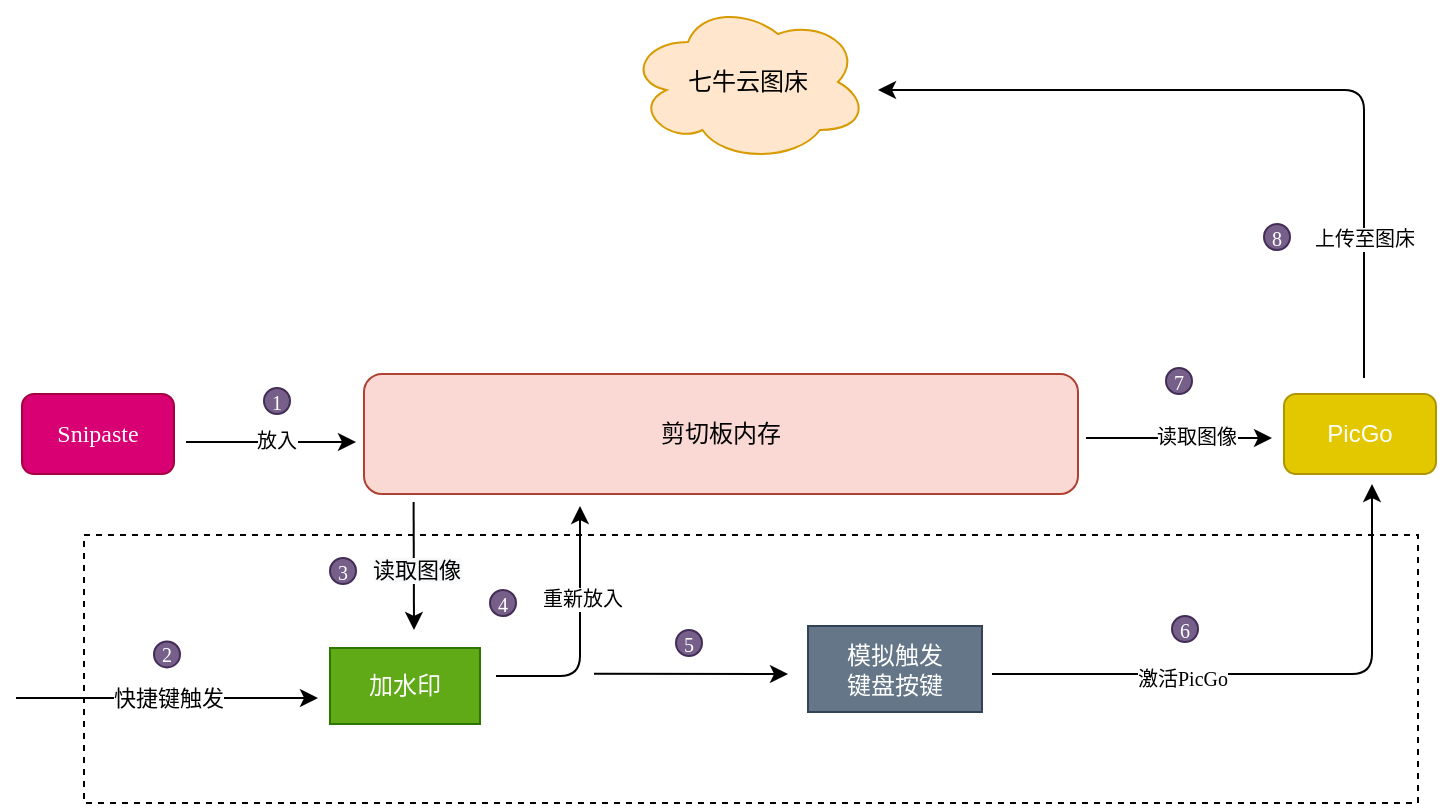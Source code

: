 <mxfile version="14.0.1" type="github">
  <diagram id="9EPRMHHGPWl3nRBeZFGM" name="Page-1">
    <mxGraphModel dx="1912" dy="958" grid="0" gridSize="10" guides="1" tooltips="1" connect="1" arrows="1" fold="1" page="1" pageScale="1" pageWidth="827" pageHeight="1169" math="0" shadow="0">
      <root>
        <mxCell id="0" />
        <mxCell id="1" parent="0" />
        <mxCell id="vNnWRsFa1u5QVLLPsR_M-49" value="" style="rounded=0;whiteSpace=wrap;html=1;fillColor=none;fontFamily=Times New Roman;fontSize=10;dashed=1;" vertex="1" parent="1">
          <mxGeometry x="76" y="380.5" width="667" height="134" as="geometry" />
        </mxCell>
        <mxCell id="vNnWRsFa1u5QVLLPsR_M-3" value="Snipaste" style="rounded=1;whiteSpace=wrap;html=1;fontFamily=Comic Sans MS;fillColor=#d80073;strokeColor=#A50040;fontColor=#ffffff;" vertex="1" parent="1">
          <mxGeometry x="45" y="310" width="76" height="40" as="geometry" />
        </mxCell>
        <mxCell id="vNnWRsFa1u5QVLLPsR_M-4" value="PicGo" style="rounded=1;whiteSpace=wrap;html=1;fillColor=#e3c800;strokeColor=#B09500;fontColor=#ffffff;" vertex="1" parent="1">
          <mxGeometry x="676" y="310" width="76" height="40" as="geometry" />
        </mxCell>
        <mxCell id="vNnWRsFa1u5QVLLPsR_M-8" value="七牛云图床" style="ellipse;shape=cloud;whiteSpace=wrap;html=1;fontFamily=Times New Roman;fillColor=#ffe6cc;strokeColor=#d79b00;" vertex="1" parent="1">
          <mxGeometry x="348" y="114" width="120" height="80" as="geometry" />
        </mxCell>
        <mxCell id="vNnWRsFa1u5QVLLPsR_M-14" value="剪切板内存" style="rounded=1;whiteSpace=wrap;html=1;fillColor=#fad9d5;fontFamily=Times New Roman;strokeColor=#ae4132;" vertex="1" parent="1">
          <mxGeometry x="216" y="300" width="357" height="60" as="geometry" />
        </mxCell>
        <mxCell id="vNnWRsFa1u5QVLLPsR_M-15" value="&lt;font face=&quot;Comic Sans MS&quot;&gt;加水印&lt;/font&gt;" style="rounded=0;whiteSpace=wrap;html=1;fillColor=#60a917;fontFamily=Times New Roman;strokeColor=#2D7600;fontColor=#ffffff;" vertex="1" parent="1">
          <mxGeometry x="199" y="437" width="75" height="38" as="geometry" />
        </mxCell>
        <mxCell id="vNnWRsFa1u5QVLLPsR_M-16" value="" style="endArrow=classic;html=1;fontFamily=Times New Roman;" edge="1" parent="1">
          <mxGeometry width="50" height="50" relative="1" as="geometry">
            <mxPoint x="240.8" y="364" as="sourcePoint" />
            <mxPoint x="241" y="428" as="targetPoint" />
          </mxGeometry>
        </mxCell>
        <mxCell id="vNnWRsFa1u5QVLLPsR_M-40" value="&lt;span style=&quot;font-size: 11px ; background-color: rgb(248 , 249 , 250)&quot;&gt;读取图像&lt;/span&gt;" style="edgeLabel;html=1;align=center;verticalAlign=middle;resizable=0;points=[];fontSize=10;fontFamily=Times New Roman;" vertex="1" connectable="0" parent="vNnWRsFa1u5QVLLPsR_M-16">
          <mxGeometry x="-0.125" y="-1" relative="1" as="geometry">
            <mxPoint x="2.11" y="6" as="offset" />
          </mxGeometry>
        </mxCell>
        <mxCell id="vNnWRsFa1u5QVLLPsR_M-19" value="" style="endArrow=classic;html=1;fontFamily=Times New Roman;" edge="1" parent="1">
          <mxGeometry width="50" height="50" relative="1" as="geometry">
            <mxPoint x="282" y="451" as="sourcePoint" />
            <mxPoint x="324" y="366" as="targetPoint" />
            <Array as="points">
              <mxPoint x="324" y="451" />
            </Array>
          </mxGeometry>
        </mxCell>
        <mxCell id="vNnWRsFa1u5QVLLPsR_M-39" value="重新放入" style="edgeLabel;html=1;align=center;verticalAlign=middle;resizable=0;points=[];fontSize=10;fontFamily=Times New Roman;" vertex="1" connectable="0" parent="vNnWRsFa1u5QVLLPsR_M-19">
          <mxGeometry x="0.286" y="-1" relative="1" as="geometry">
            <mxPoint as="offset" />
          </mxGeometry>
        </mxCell>
        <mxCell id="vNnWRsFa1u5QVLLPsR_M-20" value="模拟触发&lt;br&gt;键盘按键" style="rounded=0;whiteSpace=wrap;html=1;fillColor=#647687;fontFamily=Times New Roman;strokeColor=#314354;fontColor=#ffffff;" vertex="1" parent="1">
          <mxGeometry x="438" y="426" width="87" height="43" as="geometry" />
        </mxCell>
        <mxCell id="vNnWRsFa1u5QVLLPsR_M-22" value="" style="endArrow=classic;html=1;fontFamily=Times New Roman;" edge="1" parent="1">
          <mxGeometry width="50" height="50" relative="1" as="geometry">
            <mxPoint x="530" y="450" as="sourcePoint" />
            <mxPoint x="720" y="355" as="targetPoint" />
            <Array as="points">
              <mxPoint x="720" y="450" />
            </Array>
          </mxGeometry>
        </mxCell>
        <mxCell id="vNnWRsFa1u5QVLLPsR_M-43" value="激活PicGo" style="edgeLabel;html=1;align=center;verticalAlign=middle;resizable=0;points=[];fontSize=10;fontFamily=Times New Roman;" vertex="1" connectable="0" parent="vNnWRsFa1u5QVLLPsR_M-22">
          <mxGeometry x="-0.336" y="-2" relative="1" as="geometry">
            <mxPoint as="offset" />
          </mxGeometry>
        </mxCell>
        <mxCell id="vNnWRsFa1u5QVLLPsR_M-23" value="" style="endArrow=classic;html=1;fontFamily=Times New Roman;" edge="1" parent="1">
          <mxGeometry width="50" height="50" relative="1" as="geometry">
            <mxPoint x="331" y="449.83" as="sourcePoint" />
            <mxPoint x="428" y="450" as="targetPoint" />
          </mxGeometry>
        </mxCell>
        <mxCell id="vNnWRsFa1u5QVLLPsR_M-26" value="1" style="ellipse;whiteSpace=wrap;html=1;aspect=fixed;fillColor=#76608a;fontFamily=Times New Roman;fontSize=10;strokeColor=#432D57;fontColor=#ffffff;" vertex="1" parent="1">
          <mxGeometry x="166" y="307" width="13" height="13" as="geometry" />
        </mxCell>
        <mxCell id="vNnWRsFa1u5QVLLPsR_M-27" value="3" style="ellipse;whiteSpace=wrap;html=1;aspect=fixed;fillColor=#76608a;fontFamily=Times New Roman;fontSize=10;strokeColor=#432D57;fontColor=#ffffff;" vertex="1" parent="1">
          <mxGeometry x="199" y="392" width="13" height="13" as="geometry" />
        </mxCell>
        <mxCell id="vNnWRsFa1u5QVLLPsR_M-29" value="4" style="ellipse;whiteSpace=wrap;html=1;aspect=fixed;fillColor=#76608a;fontFamily=Times New Roman;fontSize=10;strokeColor=#432D57;fontColor=#ffffff;" vertex="1" parent="1">
          <mxGeometry x="279" y="408" width="13" height="13" as="geometry" />
        </mxCell>
        <mxCell id="vNnWRsFa1u5QVLLPsR_M-30" value="5" style="ellipse;whiteSpace=wrap;html=1;aspect=fixed;fillColor=#76608a;fontFamily=Times New Roman;fontSize=10;strokeColor=#432D57;fontColor=#ffffff;" vertex="1" parent="1">
          <mxGeometry x="372" y="428" width="13" height="13" as="geometry" />
        </mxCell>
        <mxCell id="vNnWRsFa1u5QVLLPsR_M-31" value="6" style="ellipse;whiteSpace=wrap;html=1;aspect=fixed;fillColor=#76608a;fontFamily=Times New Roman;fontSize=10;strokeColor=#432D57;fontColor=#ffffff;" vertex="1" parent="1">
          <mxGeometry x="620" y="421" width="13" height="13" as="geometry" />
        </mxCell>
        <mxCell id="vNnWRsFa1u5QVLLPsR_M-32" value="" style="endArrow=classic;html=1;fontFamily=Times New Roman;" edge="1" parent="1">
          <mxGeometry width="50" height="50" relative="1" as="geometry">
            <mxPoint x="127" y="334" as="sourcePoint" />
            <mxPoint x="212" y="334" as="targetPoint" />
          </mxGeometry>
        </mxCell>
        <mxCell id="vNnWRsFa1u5QVLLPsR_M-42" value="放入" style="edgeLabel;html=1;align=center;verticalAlign=middle;resizable=0;points=[];fontSize=10;fontFamily=Times New Roman;" vertex="1" connectable="0" parent="vNnWRsFa1u5QVLLPsR_M-32">
          <mxGeometry x="0.042" y="1" relative="1" as="geometry">
            <mxPoint as="offset" />
          </mxGeometry>
        </mxCell>
        <mxCell id="vNnWRsFa1u5QVLLPsR_M-34" value="" style="endArrow=classic;html=1;fontFamily=Times New Roman;" edge="1" parent="1">
          <mxGeometry width="50" height="50" relative="1" as="geometry">
            <mxPoint x="716" y="302" as="sourcePoint" />
            <mxPoint x="473" y="158" as="targetPoint" />
            <Array as="points">
              <mxPoint x="716" y="158" />
            </Array>
          </mxGeometry>
        </mxCell>
        <mxCell id="vNnWRsFa1u5QVLLPsR_M-47" value="上传至图床" style="edgeLabel;html=1;align=center;verticalAlign=middle;resizable=0;points=[];fontSize=10;fontFamily=Times New Roman;" vertex="1" connectable="0" parent="vNnWRsFa1u5QVLLPsR_M-34">
          <mxGeometry x="-0.639" relative="1" as="geometry">
            <mxPoint as="offset" />
          </mxGeometry>
        </mxCell>
        <mxCell id="vNnWRsFa1u5QVLLPsR_M-44" value="" style="endArrow=classic;html=1;fontFamily=Times New Roman;" edge="1" parent="1">
          <mxGeometry width="50" height="50" relative="1" as="geometry">
            <mxPoint x="577" y="332" as="sourcePoint" />
            <mxPoint x="670" y="332" as="targetPoint" />
          </mxGeometry>
        </mxCell>
        <mxCell id="vNnWRsFa1u5QVLLPsR_M-45" value="读取图像" style="edgeLabel;html=1;align=center;verticalAlign=middle;resizable=0;points=[];fontSize=10;fontFamily=Times New Roman;" vertex="1" connectable="0" parent="vNnWRsFa1u5QVLLPsR_M-44">
          <mxGeometry x="0.042" y="1" relative="1" as="geometry">
            <mxPoint x="6.67" as="offset" />
          </mxGeometry>
        </mxCell>
        <mxCell id="vNnWRsFa1u5QVLLPsR_M-46" value="7" style="ellipse;whiteSpace=wrap;html=1;aspect=fixed;fillColor=#76608a;fontFamily=Times New Roman;fontSize=10;strokeColor=#432D57;fontColor=#ffffff;" vertex="1" parent="1">
          <mxGeometry x="617" y="297" width="13" height="13" as="geometry" />
        </mxCell>
        <mxCell id="vNnWRsFa1u5QVLLPsR_M-48" value="8" style="ellipse;whiteSpace=wrap;html=1;aspect=fixed;fillColor=#76608a;fontFamily=Times New Roman;fontSize=10;strokeColor=#432D57;fontColor=#ffffff;" vertex="1" parent="1">
          <mxGeometry x="666" y="225" width="13" height="13" as="geometry" />
        </mxCell>
        <mxCell id="vNnWRsFa1u5QVLLPsR_M-52" value="2" style="ellipse;whiteSpace=wrap;html=1;aspect=fixed;fillColor=#76608a;fontFamily=Times New Roman;fontSize=10;strokeColor=#432D57;fontColor=#ffffff;" vertex="1" parent="1">
          <mxGeometry x="111" y="433.71" width="13" height="13" as="geometry" />
        </mxCell>
        <mxCell id="vNnWRsFa1u5QVLLPsR_M-53" value="快捷键触发" style="endArrow=classic;html=1;fontFamily=Times New Roman;" edge="1" parent="1">
          <mxGeometry width="50" height="50" relative="1" as="geometry">
            <mxPoint x="42" y="462" as="sourcePoint" />
            <mxPoint x="193" y="462" as="targetPoint" />
            <Array as="points" />
          </mxGeometry>
        </mxCell>
      </root>
    </mxGraphModel>
  </diagram>
</mxfile>
